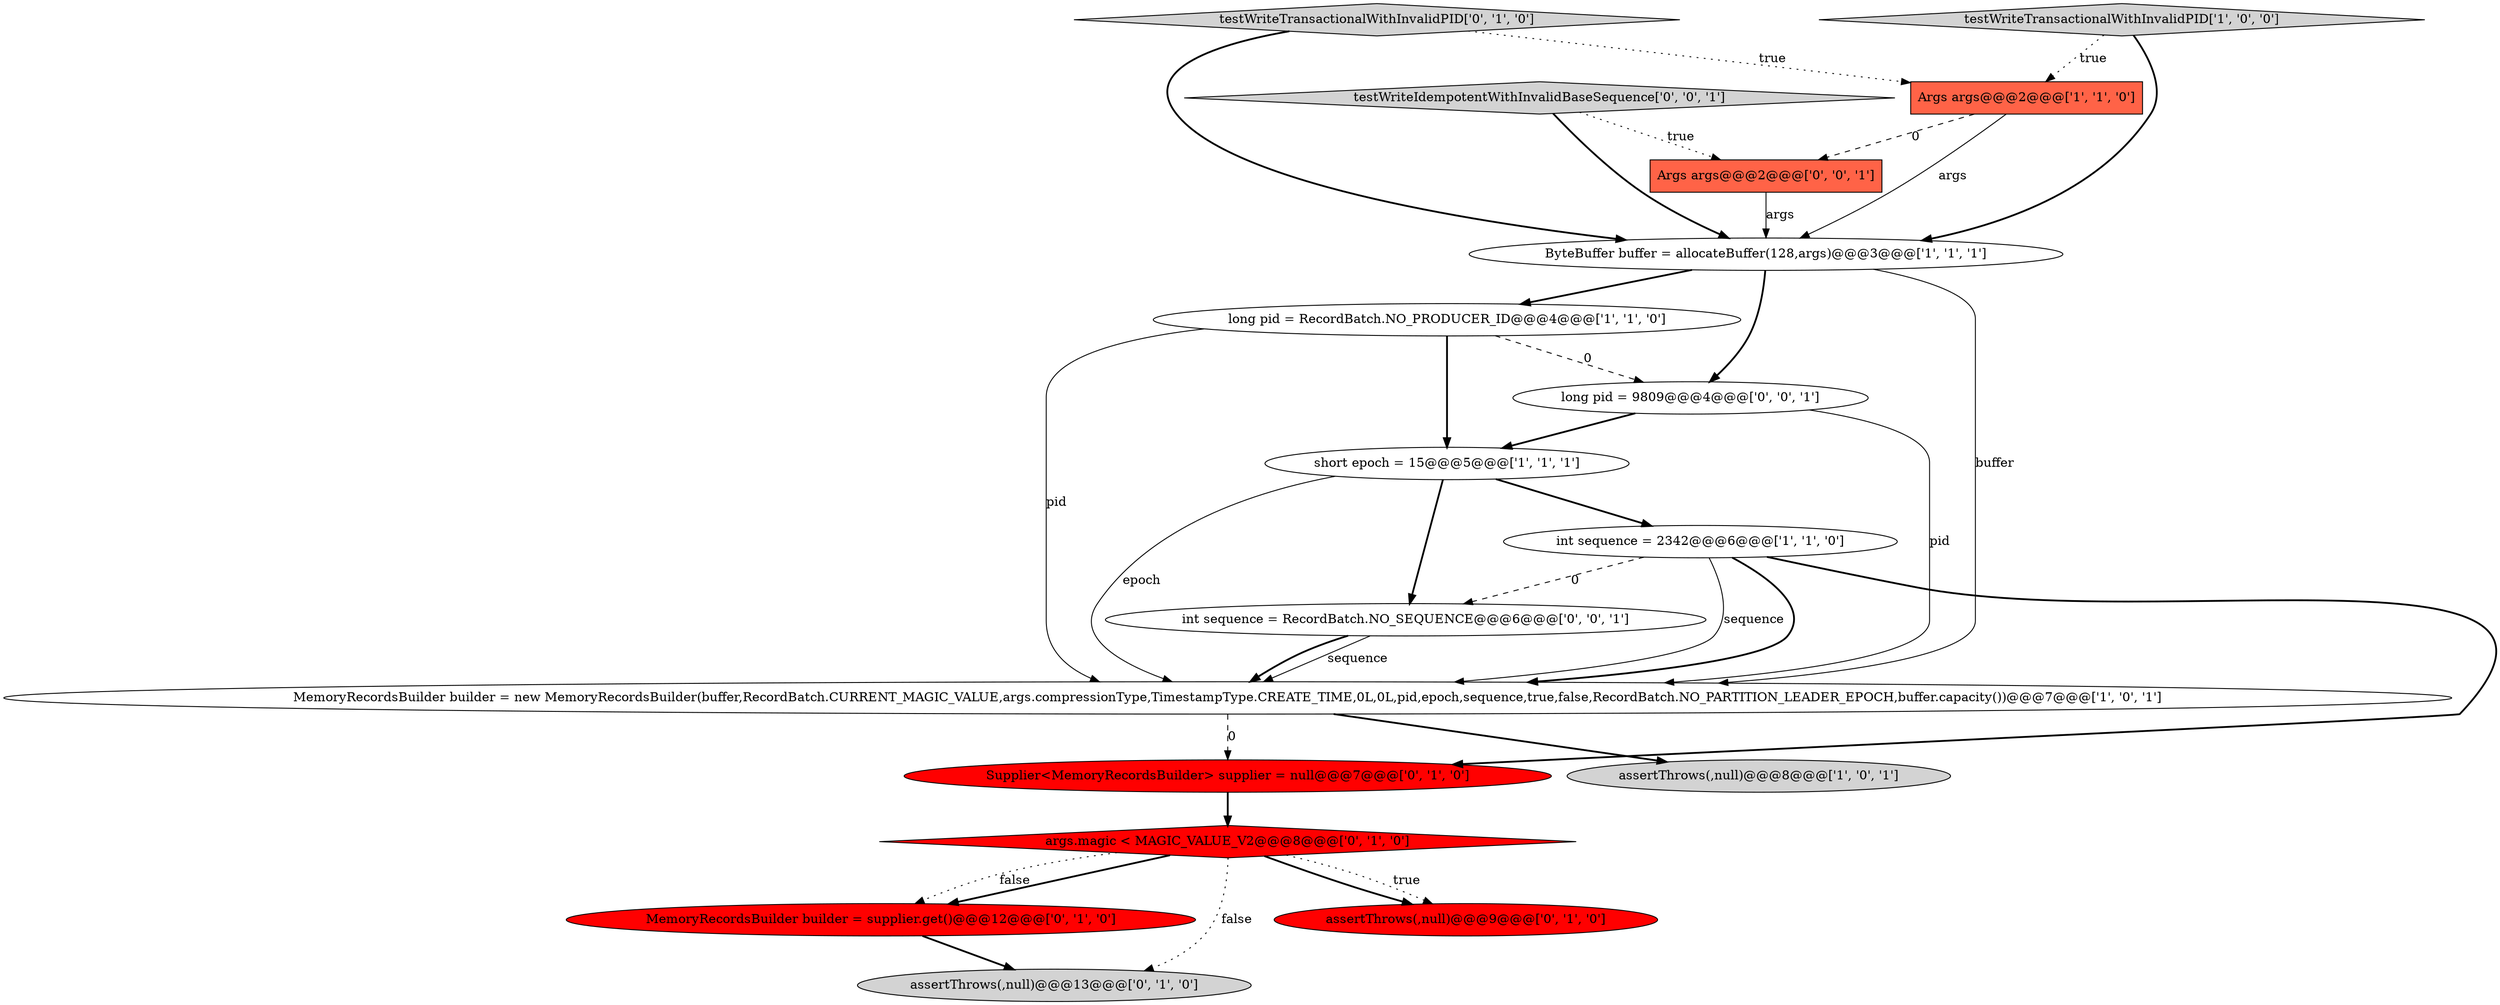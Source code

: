 digraph {
3 [style = filled, label = "short epoch = 15@@@5@@@['1', '1', '1']", fillcolor = white, shape = ellipse image = "AAA0AAABBB1BBB"];
4 [style = filled, label = "MemoryRecordsBuilder builder = new MemoryRecordsBuilder(buffer,RecordBatch.CURRENT_MAGIC_VALUE,args.compressionType,TimestampType.CREATE_TIME,0L,0L,pid,epoch,sequence,true,false,RecordBatch.NO_PARTITION_LEADER_EPOCH,buffer.capacity())@@@7@@@['1', '0', '1']", fillcolor = white, shape = ellipse image = "AAA0AAABBB1BBB"];
8 [style = filled, label = "MemoryRecordsBuilder builder = supplier.get()@@@12@@@['0', '1', '0']", fillcolor = red, shape = ellipse image = "AAA1AAABBB2BBB"];
17 [style = filled, label = "int sequence = RecordBatch.NO_SEQUENCE@@@6@@@['0', '0', '1']", fillcolor = white, shape = ellipse image = "AAA0AAABBB3BBB"];
14 [style = filled, label = "long pid = 9809@@@4@@@['0', '0', '1']", fillcolor = white, shape = ellipse image = "AAA0AAABBB3BBB"];
15 [style = filled, label = "testWriteIdempotentWithInvalidBaseSequence['0', '0', '1']", fillcolor = lightgray, shape = diamond image = "AAA0AAABBB3BBB"];
10 [style = filled, label = "assertThrows(,null)@@@9@@@['0', '1', '0']", fillcolor = red, shape = ellipse image = "AAA1AAABBB2BBB"];
9 [style = filled, label = "assertThrows(,null)@@@13@@@['0', '1', '0']", fillcolor = lightgray, shape = ellipse image = "AAA0AAABBB2BBB"];
12 [style = filled, label = "Supplier<MemoryRecordsBuilder> supplier = null@@@7@@@['0', '1', '0']", fillcolor = red, shape = ellipse image = "AAA1AAABBB2BBB"];
0 [style = filled, label = "int sequence = 2342@@@6@@@['1', '1', '0']", fillcolor = white, shape = ellipse image = "AAA0AAABBB1BBB"];
1 [style = filled, label = "long pid = RecordBatch.NO_PRODUCER_ID@@@4@@@['1', '1', '0']", fillcolor = white, shape = ellipse image = "AAA0AAABBB1BBB"];
11 [style = filled, label = "args.magic < MAGIC_VALUE_V2@@@8@@@['0', '1', '0']", fillcolor = red, shape = diamond image = "AAA1AAABBB2BBB"];
13 [style = filled, label = "testWriteTransactionalWithInvalidPID['0', '1', '0']", fillcolor = lightgray, shape = diamond image = "AAA0AAABBB2BBB"];
7 [style = filled, label = "ByteBuffer buffer = allocateBuffer(128,args)@@@3@@@['1', '1', '1']", fillcolor = white, shape = ellipse image = "AAA0AAABBB1BBB"];
6 [style = filled, label = "assertThrows(,null)@@@8@@@['1', '0', '1']", fillcolor = lightgray, shape = ellipse image = "AAA0AAABBB1BBB"];
2 [style = filled, label = "Args args@@@2@@@['1', '1', '0']", fillcolor = tomato, shape = box image = "AAA0AAABBB1BBB"];
16 [style = filled, label = "Args args@@@2@@@['0', '0', '1']", fillcolor = tomato, shape = box image = "AAA0AAABBB3BBB"];
5 [style = filled, label = "testWriteTransactionalWithInvalidPID['1', '0', '0']", fillcolor = lightgray, shape = diamond image = "AAA0AAABBB1BBB"];
14->3 [style = bold, label=""];
0->4 [style = solid, label="sequence"];
14->4 [style = solid, label="pid"];
17->4 [style = solid, label="sequence"];
7->1 [style = bold, label=""];
15->7 [style = bold, label=""];
1->14 [style = dashed, label="0"];
1->4 [style = solid, label="pid"];
4->6 [style = bold, label=""];
11->10 [style = dotted, label="true"];
0->12 [style = bold, label=""];
12->11 [style = bold, label=""];
1->3 [style = bold, label=""];
15->16 [style = dotted, label="true"];
0->17 [style = dashed, label="0"];
3->0 [style = bold, label=""];
4->12 [style = dashed, label="0"];
7->14 [style = bold, label=""];
13->2 [style = dotted, label="true"];
7->4 [style = solid, label="buffer"];
16->7 [style = solid, label="args"];
0->4 [style = bold, label=""];
11->10 [style = bold, label=""];
13->7 [style = bold, label=""];
2->16 [style = dashed, label="0"];
11->9 [style = dotted, label="false"];
8->9 [style = bold, label=""];
2->7 [style = solid, label="args"];
5->7 [style = bold, label=""];
11->8 [style = bold, label=""];
3->17 [style = bold, label=""];
11->8 [style = dotted, label="false"];
3->4 [style = solid, label="epoch"];
17->4 [style = bold, label=""];
5->2 [style = dotted, label="true"];
}
